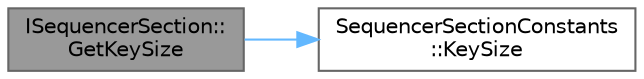 digraph "ISequencerSection::GetKeySize"
{
 // INTERACTIVE_SVG=YES
 // LATEX_PDF_SIZE
  bgcolor="transparent";
  edge [fontname=Helvetica,fontsize=10,labelfontname=Helvetica,labelfontsize=10];
  node [fontname=Helvetica,fontsize=10,shape=box,height=0.2,width=0.4];
  rankdir="LR";
  Node1 [id="Node000001",label="ISequencerSection::\lGetKeySize",height=0.2,width=0.4,color="gray40", fillcolor="grey60", style="filled", fontcolor="black",tooltip="@ return The size of keyframe widgets"];
  Node1 -> Node2 [id="edge1_Node000001_Node000002",color="steelblue1",style="solid",tooltip=" "];
  Node2 [id="Node000002",label="SequencerSectionConstants\l::KeySize",height=0.2,width=0.4,color="grey40", fillcolor="white", style="filled",URL="$de/da6/namespaceSequencerSectionConstants.html#a6ffaa22410d2137c6e3b34cd4ac8f2f9",tooltip="The size of each key."];
}
